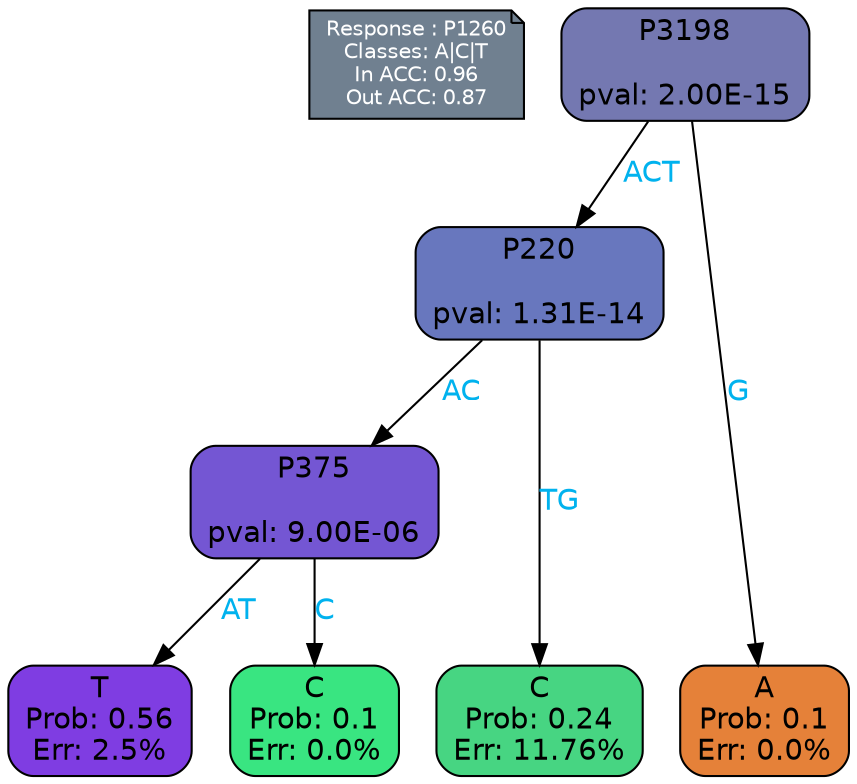 digraph Tree {
node [shape=box, style="filled, rounded", color="black", fontname=helvetica] ;
graph [ranksep=equally, splines=polylines, bgcolor=transparent, dpi=600] ;
edge [fontname=helvetica] ;
LEGEND [label="Response : P1260
Classes: A|C|T
In ACC: 0.96
Out ACC: 0.87
",shape=note,align=left,style=filled,fillcolor="slategray",fontcolor="white",fontsize=10];1 [label="P3198

pval: 2.00E-15", fillcolor="#7478b1"] ;
2 [label="P220

pval: 1.31E-14", fillcolor="#6877be"] ;
3 [label="P375

pval: 9.00E-06", fillcolor="#7456d3"] ;
4 [label="T
Prob: 0.56
Err: 2.5%", fillcolor="#7f3de2"] ;
5 [label="C
Prob: 0.1
Err: 0.0%", fillcolor="#39e581"] ;
6 [label="C
Prob: 0.24
Err: 11.76%", fillcolor="#47d582"] ;
7 [label="A
Prob: 0.1
Err: 0.0%", fillcolor="#e58139"] ;
1 -> 2 [label="ACT",fontcolor=deepskyblue2] ;
1 -> 7 [label="G",fontcolor=deepskyblue2] ;
2 -> 3 [label="AC",fontcolor=deepskyblue2] ;
2 -> 6 [label="TG",fontcolor=deepskyblue2] ;
3 -> 4 [label="AT",fontcolor=deepskyblue2] ;
3 -> 5 [label="C",fontcolor=deepskyblue2] ;
{rank = same; 4;5;6;7;}{rank = same; LEGEND;1;}}